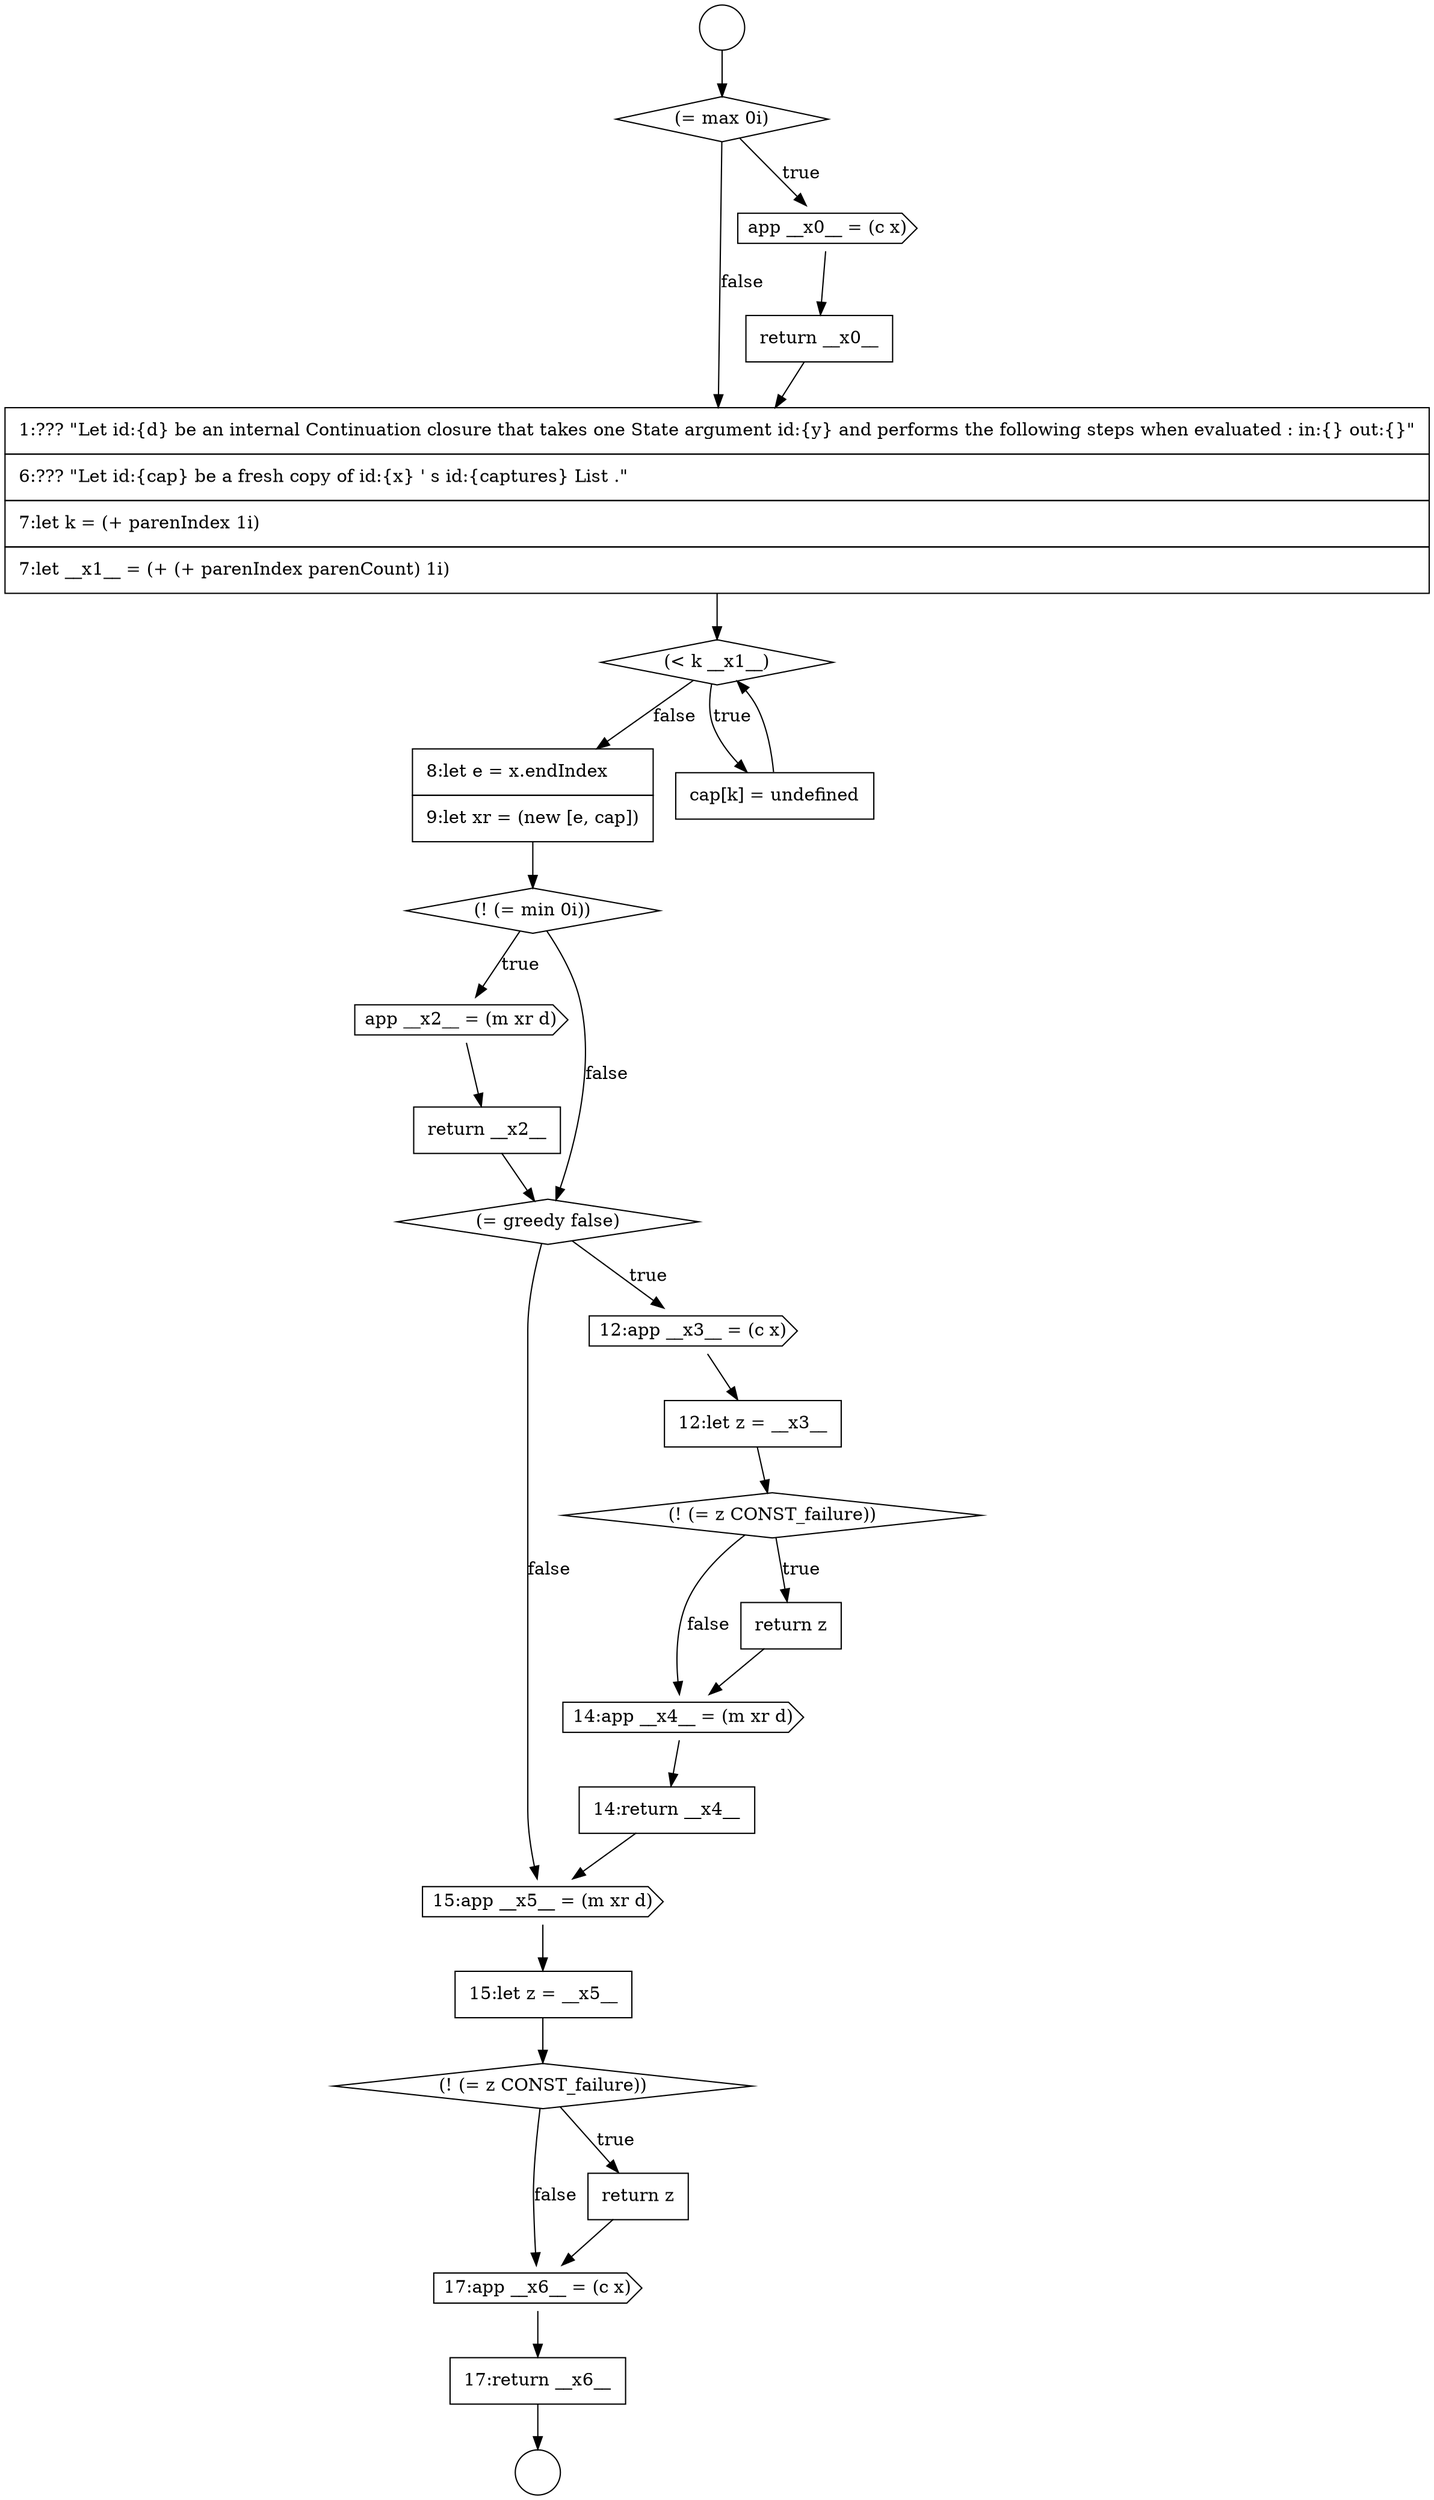 digraph {
  node12686 [shape=none, margin=0, label=<<font color="black">
    <table border="0" cellborder="1" cellspacing="0" cellpadding="10">
      <tr><td align="left">return __x0__</td></tr>
    </table>
  </font>> color="black" fillcolor="white" style=filled]
  node12705 [shape=cds, label=<<font color="black">17:app __x6__ = (c x)</font>> color="black" fillcolor="white" style=filled]
  node12692 [shape=cds, label=<<font color="black">app __x2__ = (m xr d)</font>> color="black" fillcolor="white" style=filled]
  node12696 [shape=none, margin=0, label=<<font color="black">
    <table border="0" cellborder="1" cellspacing="0" cellpadding="10">
      <tr><td align="left">12:let z = __x3__</td></tr>
    </table>
  </font>> color="black" fillcolor="white" style=filled]
  node12688 [shape=diamond, label=<<font color="black">(&lt; k __x1__)</font>> color="black" fillcolor="white" style=filled]
  node12684 [shape=diamond, label=<<font color="black">(= max 0i)</font>> color="black" fillcolor="white" style=filled]
  node12690 [shape=none, margin=0, label=<<font color="black">
    <table border="0" cellborder="1" cellspacing="0" cellpadding="10">
      <tr><td align="left">8:let e = x.endIndex</td></tr>
      <tr><td align="left">9:let xr = (new [e, cap])</td></tr>
    </table>
  </font>> color="black" fillcolor="white" style=filled]
  node12702 [shape=none, margin=0, label=<<font color="black">
    <table border="0" cellborder="1" cellspacing="0" cellpadding="10">
      <tr><td align="left">15:let z = __x5__</td></tr>
    </table>
  </font>> color="black" fillcolor="white" style=filled]
  node12694 [shape=diamond, label=<<font color="black">(= greedy false)</font>> color="black" fillcolor="white" style=filled]
  node12699 [shape=cds, label=<<font color="black">14:app __x4__ = (m xr d)</font>> color="black" fillcolor="white" style=filled]
  node12689 [shape=none, margin=0, label=<<font color="black">
    <table border="0" cellborder="1" cellspacing="0" cellpadding="10">
      <tr><td align="left">cap[k] = undefined</td></tr>
    </table>
  </font>> color="black" fillcolor="white" style=filled]
  node12693 [shape=none, margin=0, label=<<font color="black">
    <table border="0" cellborder="1" cellspacing="0" cellpadding="10">
      <tr><td align="left">return __x2__</td></tr>
    </table>
  </font>> color="black" fillcolor="white" style=filled]
  node12682 [shape=circle label=" " color="black" fillcolor="white" style=filled]
  node12706 [shape=none, margin=0, label=<<font color="black">
    <table border="0" cellborder="1" cellspacing="0" cellpadding="10">
      <tr><td align="left">17:return __x6__</td></tr>
    </table>
  </font>> color="black" fillcolor="white" style=filled]
  node12703 [shape=diamond, label=<<font color="black">(! (= z CONST_failure))</font>> color="black" fillcolor="white" style=filled]
  node12700 [shape=none, margin=0, label=<<font color="black">
    <table border="0" cellborder="1" cellspacing="0" cellpadding="10">
      <tr><td align="left">14:return __x4__</td></tr>
    </table>
  </font>> color="black" fillcolor="white" style=filled]
  node12687 [shape=none, margin=0, label=<<font color="black">
    <table border="0" cellborder="1" cellspacing="0" cellpadding="10">
      <tr><td align="left">1:??? &quot;Let id:{d} be an internal Continuation closure that takes one State argument id:{y} and performs the following steps when evaluated : in:{} out:{}&quot;</td></tr>
      <tr><td align="left">6:??? &quot;Let id:{cap} be a fresh copy of id:{x} ' s id:{captures} List .&quot;</td></tr>
      <tr><td align="left">7:let k = (+ parenIndex 1i)</td></tr>
      <tr><td align="left">7:let __x1__ = (+ (+ parenIndex parenCount) 1i)</td></tr>
    </table>
  </font>> color="black" fillcolor="white" style=filled]
  node12683 [shape=circle label=" " color="black" fillcolor="white" style=filled]
  node12704 [shape=none, margin=0, label=<<font color="black">
    <table border="0" cellborder="1" cellspacing="0" cellpadding="10">
      <tr><td align="left">return z</td></tr>
    </table>
  </font>> color="black" fillcolor="white" style=filled]
  node12697 [shape=diamond, label=<<font color="black">(! (= z CONST_failure))</font>> color="black" fillcolor="white" style=filled]
  node12691 [shape=diamond, label=<<font color="black">(! (= min 0i))</font>> color="black" fillcolor="white" style=filled]
  node12701 [shape=cds, label=<<font color="black">15:app __x5__ = (m xr d)</font>> color="black" fillcolor="white" style=filled]
  node12695 [shape=cds, label=<<font color="black">12:app __x3__ = (c x)</font>> color="black" fillcolor="white" style=filled]
  node12698 [shape=none, margin=0, label=<<font color="black">
    <table border="0" cellborder="1" cellspacing="0" cellpadding="10">
      <tr><td align="left">return z</td></tr>
    </table>
  </font>> color="black" fillcolor="white" style=filled]
  node12685 [shape=cds, label=<<font color="black">app __x0__ = (c x)</font>> color="black" fillcolor="white" style=filled]
  node12690 -> node12691 [ color="black"]
  node12702 -> node12703 [ color="black"]
  node12684 -> node12685 [label=<<font color="black">true</font>> color="black"]
  node12684 -> node12687 [label=<<font color="black">false</font>> color="black"]
  node12701 -> node12702 [ color="black"]
  node12698 -> node12699 [ color="black"]
  node12694 -> node12695 [label=<<font color="black">true</font>> color="black"]
  node12694 -> node12701 [label=<<font color="black">false</font>> color="black"]
  node12697 -> node12698 [label=<<font color="black">true</font>> color="black"]
  node12697 -> node12699 [label=<<font color="black">false</font>> color="black"]
  node12696 -> node12697 [ color="black"]
  node12693 -> node12694 [ color="black"]
  node12682 -> node12684 [ color="black"]
  node12706 -> node12683 [ color="black"]
  node12705 -> node12706 [ color="black"]
  node12700 -> node12701 [ color="black"]
  node12699 -> node12700 [ color="black"]
  node12695 -> node12696 [ color="black"]
  node12704 -> node12705 [ color="black"]
  node12689 -> node12688 [ color="black"]
  node12692 -> node12693 [ color="black"]
  node12687 -> node12688 [ color="black"]
  node12686 -> node12687 [ color="black"]
  node12688 -> node12689 [label=<<font color="black">true</font>> color="black"]
  node12688 -> node12690 [label=<<font color="black">false</font>> color="black"]
  node12691 -> node12692 [label=<<font color="black">true</font>> color="black"]
  node12691 -> node12694 [label=<<font color="black">false</font>> color="black"]
  node12703 -> node12704 [label=<<font color="black">true</font>> color="black"]
  node12703 -> node12705 [label=<<font color="black">false</font>> color="black"]
  node12685 -> node12686 [ color="black"]
}
